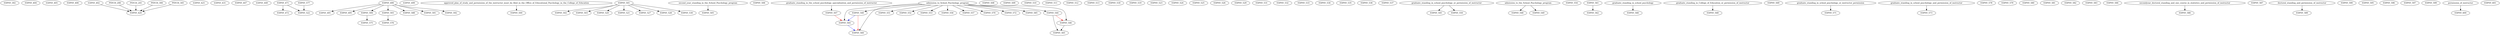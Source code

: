 digraph G {
    EDPSY_302;
    EDPSY_404;
    EDPSY_405;
    EDPSY_406;
    edge [color=black];
    EDPSY_402 -> EDPSY_420;
    PSYCH_206 -> EDPSY_420;
    PSYCH_245 -> EDPSY_420;
    PSYCH_306 -> EDPSY_420;
    PSYCH_345 -> EDPSY_420;
    EDPSY_425;
    EDPSY_431;
    EDPSY_447;
    EDPSY_449;
    EDPSY_471;
    edge [color=black];
    EDPSY_471 -> EDPSY_472;
    EDPSY_490;
    edge [color=black];
    EDPSY_490 -> EDPSY_491;
    edge [color=black];
    EDPSY_490 -> EDPSY_495;
    EDPSY_499;
    edge [color=black];
    approved_plan_of_study_and_permission_of_the_instructor_must_be_filed_in_the_Office_of_Educational_Psychology_in_the_College_of_Education -> EDPSY_500;
    EDPSY_501;
    edge [color=black];
    EDPSY_501 -> EDPSY_502;
    edge [color=black];
    EDPSY_501 -> EDPSY_503;
    edge [color=black];
    second_year_standing_in_the_School_Psychology_program -> EDPSY_505;
    EDPSY_506;
    edge [color=black];
    graduate_standing_in_the_school_psychology_specialization_and_permission_of_instructor -> EDPSY_507;
    EDPSY_508;
    EDPSY_509;
    EDPSY_510;
    EDPSY_511;
    EDPSY_512;
    EDPSY_513;
    EDPSY_518;
    EDPSY_519;
    edge [color=black];
    EDPSY_501 -> EDPSY_520;
    edge [color=black];
    EDPSY_501 -> EDPSY_521;
    edge [color=black];
    EDPSY_471 -> EDPSY_522;
    EDPSY_577 -> EDPSY_522;
    EDPSY_523;
    EDPSY_524;
    EDPSY_525;
    EDPSY_526;
    edge [color=black];
    EDPSY_501 -> EDPSY_527;
    edge [color=black];
    EDPSY_501 -> EDPSY_528;
    EDPSY_529;
    edge [color=black];
    EDPSY_501 -> EDPSY_530;
    EDPSY_531;
    EDPSY_532;
    EDPSY_533;
    EDPSY_534;
    EDPSY_535;
    EDPSY_536;
    EDPSY_537;
    edge [color=black];
    admission_to_School_Psychology_program -> EDPSY_540;
    edge [color=black];
    admission_to_School_Psychology_program -> EDPSY_544;
    edge [color=black];
    graduate_standing_in_school_psychology_or_permission_of_instructor -> EDPSY_545;
    edge [color=black];
    admission_to_School_Psychology_program -> EDPSY_546;
    edge [color=red];
    EDPSY_544 -> EDPSY_546;
    edge [color=black];
    admission_to_the_School_Psychology_program -> EDPSY_548;
    edge [color=black];
    admission_to_the_School_Psychology_program -> EDPSY_549;
    edge [color=black];
    graduate_standing_in_school_psychology_or_permission_of_instructor -> EDPSY_550;
    edge [color=black];
    admission_to_School_Psychology_program -> EDPSY_551;
    edge [color=black];
    admission_to_School_Psychology_program -> EDPSY_552;
    edge [color=black];
    admission_to_School_Psychology_program -> EDPSY_553;
    EDPSY_554;
    edge [color=black];
    admission_to_School_Psychology_program -> EDPSY_556;
    edge [color=black];
    admission_to_School_Psychology_program -> EDPSY_557;
    edge [color=black];
    admission_to_School_Psychology_program -> EDPSY_560;
    edge [color=red];
    EDPSY_540 -> EDPSY_560;
    edge [color=blue];
    EDPSY_564 -> EDPSY_560;
    edge [color=black];
    EDPSY_561 -> EDPSY_562;
    edge [color=black];
    admission_to_School_Psychology_program -> EDPSY_564;
    edge [color=red];
    EDPSY_507 -> EDPSY_564;
    edge [color=blue];
    EDPSY_540 -> EDPSY_564;
    edge [color=black];
    EDPSY_544 -> EDPSY_565;
    EDPSY_546 -> EDPSY_565;
    edge [color=black];
    graduate_standing_in_school_psychology -> EDPSY_566;
    edge [color=black];
    graduate_standing_in_College_of_Education_or_permission_of_instructor -> EDPSY_568;
    EDPSY_569;
    edge [color=black];
    admission_to_School_Psychology_program -> EDPSY_570;
    edge [color=black];
    graduate_standing_in_school_psychology_or_instructor_permission -> EDPSY_571;
    edge [color=black];
    admission_to_School_Psychology_program -> EDPSY_572;
    edge [color=black];
    graduate_standing_in_school_psychology_and_permission_of_instructor -> EDPSY_573;
    edge [color=black];
    EDPSY_594 -> EDPSY_575;
    edge [color=black];
    EDPSY_593 -> EDPSY_576;
    EDPSY_577;
    EDPSY_578;
    EDPSY_579;
    EDPSY_580;
    EDPSY_581;
    EDPSY_582;
    EDPSY_583;
    EDPSY_584;
    edge [color=black];
    admission_to_School_Psychology_program -> EDPSY_585;
    edge [color=black];
    secondyear_doctoral_standing_and_one_course_in_statistics_and_permission_of_instructor -> EDPSY_586;
    EDPSY_587;
    edge [color=black];
    EDPSY_490 -> EDPSY_588;
    edge [color=black];
    doctoral_standing_and_permission_of_instructor -> EDPSY_589;
    EDPSY_590;
    edge [color=black];
    EDPSY_490 -> EDPSY_591;
    edge [color=black];
    EDPSY_490 -> EDPSY_592;
    edge [color=black];
    EDPSY_490 -> EDPSY_593;
    edge [color=black];
    EDPSY_490 -> EDPSY_594;
    EDPSY_595;
    EDPSY_596;
    EDPSY_597;
    EDPSY_599;
    edge [color=black];
    permission_of_instructor -> EDPSY_600;
    EDPSY_601;
}
